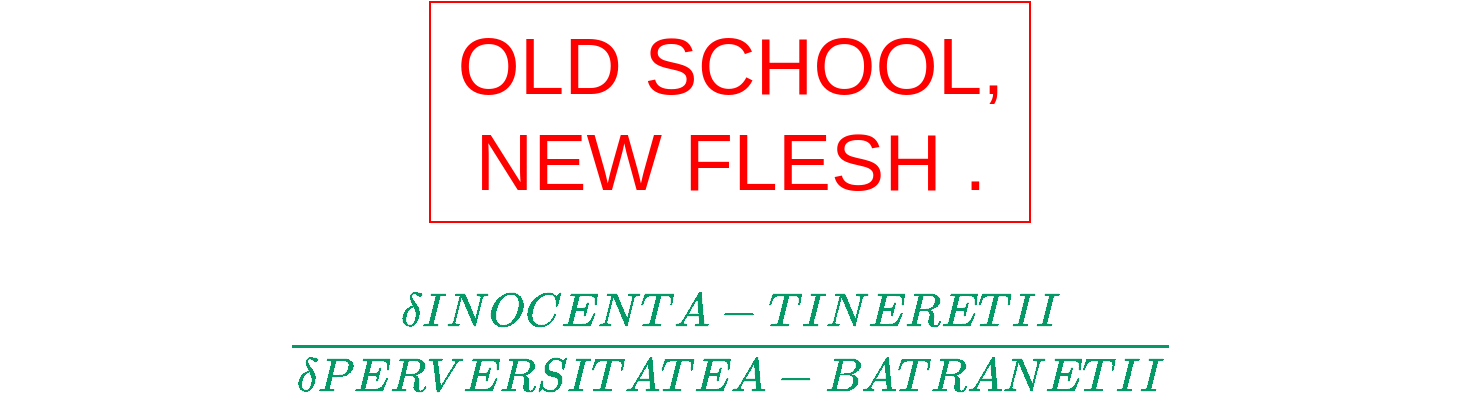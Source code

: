 <mxfile version="17.4.6" type="github">
  <diagram id="RkTr_AClt4Y7LaxIZD28" name="Page-1">
    <mxGraphModel dx="1539" dy="739" grid="1" gridSize="10" guides="1" tooltips="1" connect="1" arrows="1" fold="1" page="1" pageScale="1" pageWidth="850" pageHeight="1100" math="1" shadow="0">
      <root>
        <mxCell id="0" />
        <mxCell id="1" parent="0" />
        <mxCell id="xrUThga579kIO3KtsUp_-1" value="&lt;font style=&quot;font-size: 40px&quot; color=&quot;#ff0000&quot;&gt;OLD SCHOOL,&lt;br&gt;NEW FLESH .&lt;br&gt;&lt;/font&gt;" style="text;html=1;align=center;verticalAlign=middle;resizable=0;points=[];autosize=1;strokeColor=none;fillColor=none;" vertex="1" parent="1">
          <mxGeometry x="150" y="180" width="290" height="50" as="geometry" />
        </mxCell>
        <mxCell id="xrUThga579kIO3KtsUp_-2" value="&lt;font style=&quot;font-size: 20px&quot; color=&quot;#069968&quot;&gt;$$\frac{\delta INOCENTA-TINERETII}{\delta PERVERSITATEA-BATRANETII}$$&lt;/font&gt;" style="text;html=1;align=center;verticalAlign=middle;resizable=0;points=[];autosize=1;strokeColor=none;fillColor=none;fontSize=40;fontColor=#FF0000;" vertex="1" parent="1">
          <mxGeometry x="-70" y="290" width="730" height="60" as="geometry" />
        </mxCell>
        <mxCell id="xrUThga579kIO3KtsUp_-3" value="" style="rounded=0;whiteSpace=wrap;html=1;fontSize=20;fontColor=#069968;fillColor=none;strokeColor=#FF0000;" vertex="1" parent="1">
          <mxGeometry x="145" y="150" width="300" height="110" as="geometry" />
        </mxCell>
      </root>
    </mxGraphModel>
  </diagram>
</mxfile>
